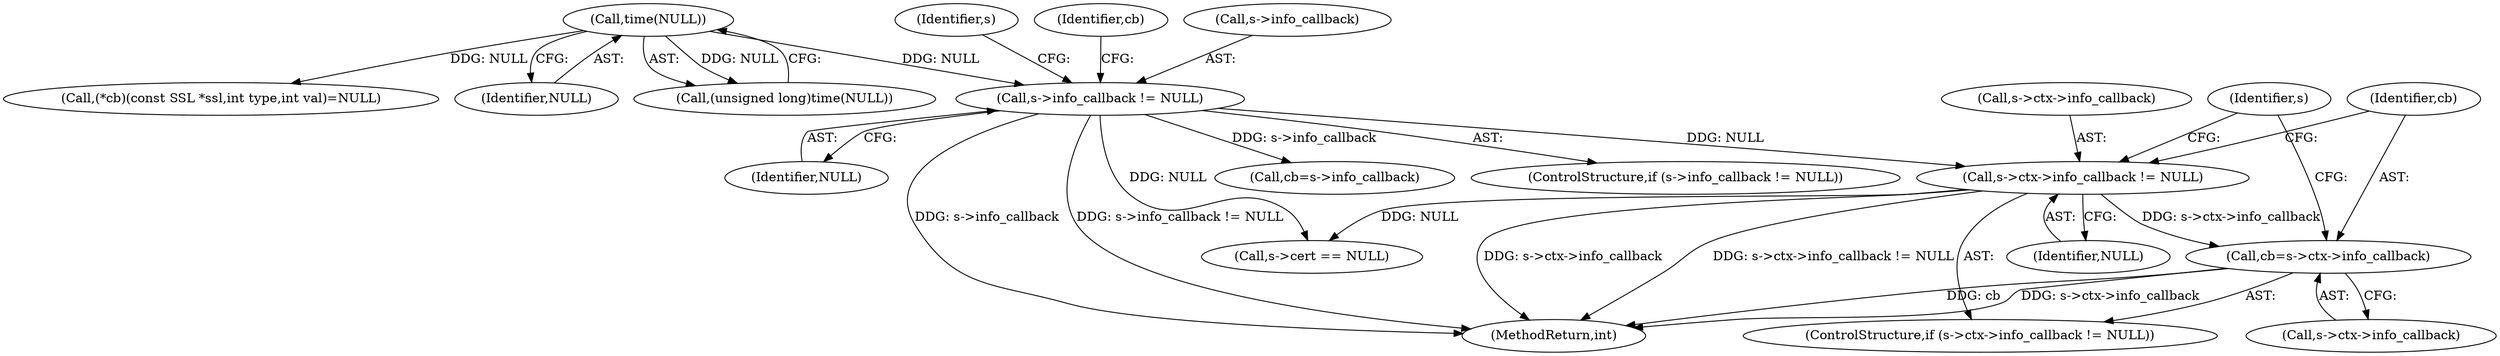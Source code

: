 digraph "0_openssl_bc8923b1ec9c467755cd86f7848c50ee8812e441_0@pointer" {
"1000190" [label="(Call,cb=s->ctx->info_callback)"];
"1000183" [label="(Call,s->ctx->info_callback != NULL)"];
"1000171" [label="(Call,s->info_callback != NULL)"];
"1000145" [label="(Call,time(NULL))"];
"1000182" [label="(ControlStructure,if (s->ctx->info_callback != NULL))"];
"1000175" [label="(Identifier,NULL)"];
"1000186" [label="(Identifier,s)"];
"1000191" [label="(Identifier,cb)"];
"1000177" [label="(Identifier,cb)"];
"1000143" [label="(Call,(unsigned long)time(NULL))"];
"1000171" [label="(Call,s->info_callback != NULL)"];
"1000189" [label="(Identifier,NULL)"];
"1000190" [label="(Call,cb=s->ctx->info_callback)"];
"1000184" [label="(Call,s->ctx->info_callback)"];
"1000148" [label="(Call,(*cb)(const SSL *ssl,int type,int val)=NULL)"];
"1000211" [label="(Call,s->cert == NULL)"];
"1000183" [label="(Call,s->ctx->info_callback != NULL)"];
"1000237" [label="(MethodReturn,int)"];
"1000146" [label="(Identifier,NULL)"];
"1000176" [label="(Call,cb=s->info_callback)"];
"1000192" [label="(Call,s->ctx->info_callback)"];
"1000170" [label="(ControlStructure,if (s->info_callback != NULL))"];
"1000145" [label="(Call,time(NULL))"];
"1000172" [label="(Call,s->info_callback)"];
"1000199" [label="(Identifier,s)"];
"1000190" -> "1000182"  [label="AST: "];
"1000190" -> "1000192"  [label="CFG: "];
"1000191" -> "1000190"  [label="AST: "];
"1000192" -> "1000190"  [label="AST: "];
"1000199" -> "1000190"  [label="CFG: "];
"1000190" -> "1000237"  [label="DDG: cb"];
"1000190" -> "1000237"  [label="DDG: s->ctx->info_callback"];
"1000183" -> "1000190"  [label="DDG: s->ctx->info_callback"];
"1000183" -> "1000182"  [label="AST: "];
"1000183" -> "1000189"  [label="CFG: "];
"1000184" -> "1000183"  [label="AST: "];
"1000189" -> "1000183"  [label="AST: "];
"1000191" -> "1000183"  [label="CFG: "];
"1000199" -> "1000183"  [label="CFG: "];
"1000183" -> "1000237"  [label="DDG: s->ctx->info_callback"];
"1000183" -> "1000237"  [label="DDG: s->ctx->info_callback != NULL"];
"1000171" -> "1000183"  [label="DDG: NULL"];
"1000183" -> "1000211"  [label="DDG: NULL"];
"1000171" -> "1000170"  [label="AST: "];
"1000171" -> "1000175"  [label="CFG: "];
"1000172" -> "1000171"  [label="AST: "];
"1000175" -> "1000171"  [label="AST: "];
"1000177" -> "1000171"  [label="CFG: "];
"1000186" -> "1000171"  [label="CFG: "];
"1000171" -> "1000237"  [label="DDG: s->info_callback"];
"1000171" -> "1000237"  [label="DDG: s->info_callback != NULL"];
"1000145" -> "1000171"  [label="DDG: NULL"];
"1000171" -> "1000176"  [label="DDG: s->info_callback"];
"1000171" -> "1000211"  [label="DDG: NULL"];
"1000145" -> "1000143"  [label="AST: "];
"1000145" -> "1000146"  [label="CFG: "];
"1000146" -> "1000145"  [label="AST: "];
"1000143" -> "1000145"  [label="CFG: "];
"1000145" -> "1000143"  [label="DDG: NULL"];
"1000145" -> "1000148"  [label="DDG: NULL"];
}

